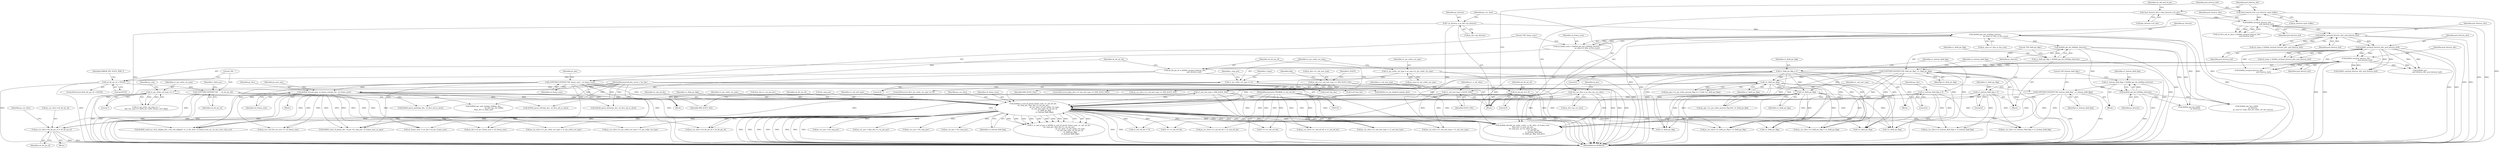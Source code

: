 digraph "0_Android_6c327afb263837bc90760c55c6605b26161a4eb9_0@pointer" {
"1001021" [label="(Call,ps_cur_slice->u4_idr_pic_id = u4_idr_pic_id)"];
"1000685" [label="(Call,COPYTHECONTEXT(\"SH:  \", u4_idr_pic_id))"];
"1000680" [label="(Call,u4_idr_pic_id > 65535)"];
"1000674" [label="(Call,u4_idr_pic_id = ih264d_uev(pu4_bitstrm_ofst,\n                                   pu4_bitstrm_buf))"];
"1000676" [label="(Call,ih264d_uev(pu4_bitstrm_ofst,\n                                   pu4_bitstrm_buf))"];
"1000400" [label="(Call,ih264d_uev(pu4_bitstrm_ofst, pu4_bitstrm_buf))"];
"1000269" [label="(Call,ih264d_uev(pu4_bitstrm_ofst, pu4_bitstrm_buf))"];
"1000229" [label="(Call,ih264d_uev(pu4_bitstrm_ofst,\n                                     pu4_bitstrm_buf))"];
"1000201" [label="(Call,*pu4_bitstrm_ofst = &ps_bitstrm->u4_ofst)"];
"1000195" [label="(Call,*pu4_bitstrm_buf = ps_bitstrm->pu4_buffer)"];
"1000873" [label="(Call,ih264d_is_end_of_pic(u2_frame_num, u1_nal_ref_idc,\n &s_tmp_poc, &ps_dec->s_cur_pic_poc,\n                                            ps_cur_slice, u1_pic_order_cnt_type,\n                                            u1_nal_unit_type, u4_idr_pic_id,\n                                            u1_field_pic_flag,\n                                            u1_bottom_field_flag))"];
"1000524" [label="(Call,ih264d_decode_gaps_in_frame_num(ps_dec, u2_frame_num))"];
"1000157" [label="(MethodParameterIn,dec_struct_t *ps_dec)"];
"1000454" [label="(Call,COPYTHECONTEXT(\"SH: frame_num\", u2_frame_num))"];
"1000447" [label="(Call,u2_frame_num = ih264d_get_bits_h264(ps_bitstrm,\n                                         ps_seq->u1_bits_in_frm_num))"];
"1000449" [label="(Call,ih264d_get_bits_h264(ps_bitstrm,\n                                         ps_seq->u1_bits_in_frm_num))"];
"1000160" [label="(Call,* ps_bitstrm = ps_dec->ps_bitstrm)"];
"1000156" [label="(MethodParameterIn,UWORD8 u1_nal_ref_idc)"];
"1000168" [label="(Call,*ps_cur_slice = ps_dec->ps_cur_slice)"];
"1000784" [label="(Call,u1_pic_order_cnt_type == 1)"];
"1000713" [label="(Call,u1_pic_order_cnt_type == 0)"];
"1000707" [label="(Call,u1_pic_order_cnt_type = ps_seq->u1_pic_order_cnt_type)"];
"1000671" [label="(Call,u1_nal_unit_type = IDR_SLICE_NAL)"];
"1000312" [label="(Call,ps_dec->u1_nal_unit_type == IDR_SLICE_NAL)"];
"1000665" [label="(Call,u1_nal_unit_type = SLICE_NAL)"];
"1000188" [label="(Call,u4_idr_pic_id = 0)"];
"1000753" [label="(Call,!u1_field_pic_flag)"];
"1000652" [label="(Call,u1_field_pic_flag = 0)"];
"1000618" [label="(Call,COPYTHECONTEXT(\"SH: field_pic_flag\", u1_field_pic_flag))"];
"1000614" [label="(Call,u1_field_pic_flag = ih264d_get_bit_h264(ps_bitstrm))"];
"1000616" [label="(Call,ih264d_get_bit_h264(ps_bitstrm))"];
"1000813" [label="(Call,!u1_field_pic_flag)"];
"1000621" [label="(Call,u1_bottom_field_flag = 0)"];
"1000655" [label="(Call,u1_bottom_field_flag = 0)"];
"1000638" [label="(Call,COPYTHECONTEXT(\"SH: bottom_field_flag\", u1_bottom_field_flag))"];
"1000634" [label="(Call,u1_bottom_field_flag = ih264d_get_bit_h264(ps_bitstrm))"];
"1000636" [label="(Call,ih264d_get_bit_h264(ps_bitstrm))"];
"1000884" [label="(Identifier,u1_nal_unit_type)"];
"1000161" [label="(Identifier,ps_bitstrm)"];
"1000170" [label="(Call,ps_dec->ps_cur_slice)"];
"1001058" [label="(Call,ps_cur_slice->u1_pic_order_cnt_type = u1_pic_order_cnt_type)"];
"1000398" [label="(Call,u4_temp = ih264d_uev(pu4_bitstrm_ofst, pu4_bitstrm_buf))"];
"1001579" [label="(Call,!u1_field_pic_flag)"];
"1000316" [label="(Identifier,IDR_SLICE_NAL)"];
"1000625" [label="(Identifier,u1_field_pic_flag)"];
"1001617" [label="(Call,ih264d_get_next_display_field(ps_dec,\n                                          ps_dec->ps_out_buffer,\n &(ps_dec->s_disp_op)))"];
"1001028" [label="(Identifier,ps_cur_slice)"];
"1000882" [label="(Identifier,ps_cur_slice)"];
"1001071" [label="(Call,!u1_field_pic_flag)"];
"1001217" [label="(Call,ih264d_err_pic_dispbuf_mgr(ps_dec))"];
"1000637" [label="(Identifier,ps_bitstrm)"];
"1001026" [label="(Call,ps_cur_slice->u1_field_pic_flag = u1_field_pic_flag)"];
"1001053" [label="(Call,ps_cur_slice->u1_nal_ref_idc = u1_nal_ref_idc)"];
"1000620" [label="(Identifier,u1_field_pic_flag)"];
"1000672" [label="(Identifier,u1_nal_unit_type)"];
"1000190" [label="(Literal,0)"];
"1000523" [label="(Block,)"];
"1000319" [label="(Identifier,skip)"];
"1000615" [label="(Identifier,u1_field_pic_flag)"];
"1000636" [label="(Call,ih264d_get_bit_h264(ps_bitstrm))"];
"1001008" [label="(Block,)"];
"1001091" [label="(Call,ps_cur_poc = &s_tmp_poc)"];
"1001839" [label="(Call,0 == u1_nal_ref_idc)"];
"1000640" [label="(Identifier,u1_bottom_field_flag)"];
"1000613" [label="(Block,)"];
"1002606" [label="(MethodReturn,WORD32)"];
"1000619" [label="(Literal,\"SH: field_pic_flag\")"];
"1000451" [label="(Call,ps_seq->u1_bits_in_frm_num)"];
"1001025" [label="(Identifier,u4_idr_pic_id)"];
"1000313" [label="(Call,ps_dec->u1_nal_unit_type)"];
"1000524" [label="(Call,ih264d_decode_gaps_in_frame_num(ps_dec, u2_frame_num))"];
"1001454" [label="(Call,ps_cur_slice->u4_idr_pic_id = u4_idr_pic_id)"];
"1001672" [label="(Call,(void *)ps_dec)"];
"1000708" [label="(Identifier,u1_pic_order_cnt_type)"];
"1000985" [label="(Call,ps_cur_poc = &ps_dec->s_cur_pic_poc)"];
"1000227" [label="(Call,u2_first_mb_in_slice = ih264d_uev(pu4_bitstrm_ofst,\n                                     pu4_bitstrm_buf))"];
"1001017" [label="(Call,ps_cur_poc = &s_tmp_poc)"];
"1000311" [label="(ControlStructure,if(ps_dec->u1_nal_unit_type == IDR_SLICE_NAL))"];
"1000448" [label="(Identifier,u2_frame_num)"];
"1000783" [label="(Call,u1_pic_order_cnt_type == 1\n && (!ps_seq->u1_delta_pic_order_always_zero_flag))"];
"1000656" [label="(Identifier,u1_bottom_field_flag)"];
"1000678" [label="(Identifier,pu4_bitstrm_buf)"];
"1001562" [label="(Call,!u1_field_pic_flag)"];
"1000461" [label="(Identifier,ps_dec)"];
"1000686" [label="(Literal,\"SH:  \")"];
"1000651" [label="(Block,)"];
"1000270" [label="(Identifier,pu4_bitstrm_ofst)"];
"1000400" [label="(Call,ih264d_uev(pu4_bitstrm_ofst, pu4_bitstrm_buf))"];
"1000202" [label="(Identifier,pu4_bitstrm_ofst)"];
"1000874" [label="(Identifier,u2_frame_num)"];
"1001788" [label="(Call,ps_err->u4_frm_sei_sync == u2_frame_num)"];
"1000789" [label="(Identifier,ps_seq)"];
"1000666" [label="(Identifier,u1_nal_unit_type)"];
"1001496" [label="(Call,ps_cur_slice->u1_nal_ref_idc = u1_nal_ref_idc)"];
"1000617" [label="(Identifier,ps_bitstrm)"];
"1000623" [label="(Literal,0)"];
"1000156" [label="(MethodParameterIn,UWORD8 u1_nal_ref_idc)"];
"1000655" [label="(Call,u1_bottom_field_flag = 0)"];
"1000177" [label="(Identifier,i4_poc)"];
"1000626" [label="(Block,)"];
"1000639" [label="(Literal,\"SH: bottom_field_flag\")"];
"1000267" [label="(Call,u4_temp = ih264d_uev(pu4_bitstrm_ofst, pu4_bitstrm_buf))"];
"1000904" [label="(Call,!u1_field_pic_flag)"];
"1000456" [label="(Identifier,u2_frame_num)"];
"1001118" [label="(Call,ps_cur_poc = &s_tmp_poc)"];
"1000402" [label="(Identifier,pu4_bitstrm_buf)"];
"1000747" [label="(Call,(ps_pps->u1_pic_order_present_flag == 1) && (!u1_field_pic_flag))"];
"1000754" [label="(Identifier,u1_field_pic_flag)"];
"1000676" [label="(Call,ih264d_uev(pu4_bitstrm_ofst,\n                                   pu4_bitstrm_buf))"];
"1000875" [label="(Identifier,u1_nal_ref_idc)"];
"1000918" [label="(Call,u2_frame_num != ps_dec->u2_prv_frame_num)"];
"1000188" [label="(Call,u4_idr_pic_id = 0)"];
"1001031" [label="(Call,ps_cur_slice->u1_bottom_field_flag = u1_bottom_field_flag)"];
"1000674" [label="(Call,u4_idr_pic_id = ih264d_uev(pu4_bitstrm_ofst,\n                                   pu4_bitstrm_buf))"];
"1000814" [label="(Identifier,u1_field_pic_flag)"];
"1000622" [label="(Identifier,u1_bottom_field_flag)"];
"1000886" [label="(Identifier,u1_field_pic_flag)"];
"1000653" [label="(Identifier,u1_field_pic_flag)"];
"1000690" [label="(Identifier,i_delta_poc)"];
"1000667" [label="(Identifier,SLICE_NAL)"];
"1000670" [label="(Block,)"];
"1000652" [label="(Call,u1_field_pic_flag = 0)"];
"1001139" [label="(Call,ih264d_mark_err_slice_skip(ps_dec, num_mb_skipped, u1_is_idr_slice, u2_frame_num, ps_cur_poc, prev_slice_err))"];
"1000839" [label="(Call,ih264d_uev(pu4_bitstrm_ofst, pu4_bitstrm_buf))"];
"1000679" [label="(ControlStructure,if(u4_idr_pic_id > 65535))"];
"1000230" [label="(Identifier,pu4_bitstrm_ofst)"];
"1000809" [label="(Call,ps_pps->u1_pic_order_present_flag && !u1_field_pic_flag)"];
"1000813" [label="(Call,!u1_field_pic_flag)"];
"1001270" [label="(Call,ps_dec->u2_prv_frame_num = u2_frame_num)"];
"1001376" [label="(Call,ih264d_decode_pic_order_cnt(u1_is_idr_slice, u2_frame_num,\n &ps_dec->s_prev_pic_poc,\n &s_tmp_poc, ps_cur_slice, ps_pps,\n                                          u1_nal_ref_idc,\n                                          u1_bottom_field_flag,\n                                          u1_field_pic_flag, &i4_poc))"];
"1000634" [label="(Call,u1_bottom_field_flag = ih264d_get_bit_h264(ps_bitstrm))"];
"1000718" [label="(Identifier,i_temp)"];
"1000196" [label="(Identifier,pu4_bitstrm_buf)"];
"1000883" [label="(Identifier,u1_pic_order_cnt_type)"];
"1000714" [label="(Identifier,u1_pic_order_cnt_type)"];
"1000160" [label="(Call,* ps_bitstrm = ps_dec->ps_bitstrm)"];
"1000707" [label="(Call,u1_pic_order_cnt_type = ps_seq->u1_pic_order_cnt_type)"];
"1000669" [label="(Identifier,u1_is_idr_slice)"];
"1000195" [label="(Call,*pu4_bitstrm_buf = ps_bitstrm->pu4_buffer)"];
"1000685" [label="(Call,COPYTHECONTEXT(\"SH:  \", u4_idr_pic_id))"];
"1000638" [label="(Call,COPYTHECONTEXT(\"SH: bottom_field_flag\", u1_bottom_field_flag))"];
"1000771" [label="(Identifier,s_tmp_poc)"];
"1000614" [label="(Call,u1_field_pic_flag = ih264d_get_bit_h264(ps_bitstrm))"];
"1000712" [label="(ControlStructure,if(u1_pic_order_cnt_type == 0))"];
"1000753" [label="(Call,!u1_field_pic_flag)"];
"1000218" [label="(Identifier,u4_call_end_of_pic)"];
"1000635" [label="(Identifier,u1_bottom_field_flag)"];
"1000786" [label="(Literal,1)"];
"1000715" [label="(Literal,0)"];
"1000671" [label="(Call,u1_nal_unit_type = IDR_SLICE_NAL)"];
"1000621" [label="(Call,u1_bottom_field_flag = 0)"];
"1001501" [label="(Call,ps_cur_slice->u1_pic_order_cnt_type = u1_pic_order_cnt_type)"];
"1000189" [label="(Identifier,u4_idr_pic_id)"];
"1000616" [label="(Call,ih264d_get_bit_h264(ps_bitstrm))"];
"1000312" [label="(Call,ps_dec->u1_nal_unit_type == IDR_SLICE_NAL)"];
"1001022" [label="(Call,ps_cur_slice->u4_idr_pic_id)"];
"1000675" [label="(Identifier,u4_idr_pic_id)"];
"1001824" [label="(Call,0 == u1_nal_ref_idc)"];
"1000454" [label="(Call,COPYTHECONTEXT(\"SH: frame_num\", u2_frame_num))"];
"1000330" [label="(Identifier,I_SLICE)"];
"1001043" [label="(Call,ps_cur_slice->u1_nal_unit_type = u1_nal_unit_type)"];
"1000401" [label="(Identifier,pu4_bitstrm_ofst)"];
"1000887" [label="(Identifier,u1_bottom_field_flag)"];
"1000162" [label="(Call,ps_dec->ps_bitstrm)"];
"1000231" [label="(Identifier,pu4_bitstrm_buf)"];
"1000169" [label="(Identifier,ps_cur_slice)"];
"1000665" [label="(Call,u1_nal_unit_type = SLICE_NAL)"];
"1000455" [label="(Literal,\"SH: frame_num\")"];
"1000682" [label="(Literal,65535)"];
"1000450" [label="(Identifier,ps_bitstrm)"];
"1000526" [label="(Identifier,u2_frame_num)"];
"1000713" [label="(Call,u1_pic_order_cnt_type == 0)"];
"1000677" [label="(Identifier,pu4_bitstrm_ofst)"];
"1001486" [label="(Call,ps_cur_slice->u1_nal_unit_type = u1_nal_unit_type)"];
"1000660" [label="(Identifier,ps_dec)"];
"1000197" [label="(Call,ps_bitstrm->pu4_buffer)"];
"1000654" [label="(Literal,0)"];
"1001469" [label="(Call,ps_cur_slice->u1_bottom_field_flag = u1_bottom_field_flag)"];
"1000681" [label="(Identifier,u4_idr_pic_id)"];
"1000229" [label="(Call,ih264d_uev(pu4_bitstrm_ofst,\n                                     pu4_bitstrm_buf))"];
"1000878" [label="(Call,&ps_dec->s_cur_pic_poc)"];
"1000203" [label="(Call,&ps_bitstrm->u4_ofst)"];
"1002490" [label="(Call,ih264d_parse_bslice(ps_dec, u2_first_mb_in_slice))"];
"1001464" [label="(Call,ps_cur_slice->u1_field_pic_flag = u1_field_pic_flag)"];
"1001716" [label="(Call,(void *)ps_dec)"];
"1000201" [label="(Call,*pu4_bitstrm_ofst = &ps_bitstrm->u4_ofst)"];
"1000684" [label="(Identifier,ERROR_INV_SLICE_HDR_T)"];
"1000760" [label="(Call,ih264d_sev(\n                            pu4_bitstrm_ofst, pu4_bitstrm_buf))"];
"1000618" [label="(Call,COPYTHECONTEXT(\"SH: field_pic_flag\", u1_field_pic_flag))"];
"1000657" [label="(Literal,0)"];
"1000798" [label="(Call,ih264d_sev(pu4_bitstrm_ofst,\n                                                         pu4_bitstrm_buf))"];
"1000873" [label="(Call,ih264d_is_end_of_pic(u2_frame_num, u1_nal_ref_idc,\n &s_tmp_poc, &ps_dec->s_cur_pic_poc,\n                                            ps_cur_slice, u1_pic_order_cnt_type,\n                                            u1_nal_unit_type, u4_idr_pic_id,\n                                            u1_field_pic_flag,\n                                            u1_bottom_field_flag))"];
"1001598" [label="(Call,ih264d_start_of_pic(ps_dec, i4_poc, &s_tmp_poc, u2_frame_num, ps_pps))"];
"1000157" [label="(MethodParameterIn,dec_struct_t *ps_dec)"];
"1000784" [label="(Call,u1_pic_order_cnt_type == 1)"];
"1000271" [label="(Identifier,pu4_bitstrm_buf)"];
"1000269" [label="(Call,ih264d_uev(pu4_bitstrm_ofst, pu4_bitstrm_buf))"];
"1000885" [label="(Identifier,u4_idr_pic_id)"];
"1000529" [label="(Identifier,ps_prev_poc)"];
"1000158" [label="(Block,)"];
"1000871" [label="(Call,i1_is_end_of_poc = ih264d_is_end_of_pic(u2_frame_num, u1_nal_ref_idc,\n &s_tmp_poc, &ps_dec->s_cur_pic_poc,\n                                            ps_cur_slice, u1_pic_order_cnt_type,\n                                            u1_nal_unit_type, u4_idr_pic_id,\n                                            u1_field_pic_flag,\n                                            u1_bottom_field_flag))"];
"1000993" [label="(Call,ps_cur_slice->u1_nal_unit_type == IDR_SLICE_NAL)"];
"1000719" [label="(Call,ih264d_get_bits_h264(\n                        ps_bitstrm,\n                        ps_seq->u1_log2_max_pic_order_cnt_lsb_minus))"];
"1000876" [label="(Call,&s_tmp_poc)"];
"1002456" [label="(Call,ih264d_parse_pslice(ps_dec, u2_first_mb_in_slice))"];
"1000680" [label="(Call,u4_idr_pic_id > 65535)"];
"1002523" [label="(Call,u1_nal_ref_idc != 0)"];
"1000525" [label="(Identifier,ps_dec)"];
"1000785" [label="(Identifier,u1_pic_order_cnt_type)"];
"1000709" [label="(Call,ps_seq->u1_pic_order_cnt_type)"];
"1000447" [label="(Call,u2_frame_num = ih264d_get_bits_h264(ps_bitstrm,\n                                         ps_seq->u1_bits_in_frm_num))"];
"1001021" [label="(Call,ps_cur_slice->u4_idr_pic_id = u4_idr_pic_id)"];
"1000687" [label="(Identifier,u4_idr_pic_id)"];
"1001532" [label="(Call,ih264d_get_bit_h264(\n                        ps_bitstrm))"];
"1000168" [label="(Call,*ps_cur_slice = ps_dec->ps_cur_slice)"];
"1000449" [label="(Call,ih264d_get_bits_h264(ps_bitstrm,\n                                         ps_seq->u1_bits_in_frm_num))"];
"1002421" [label="(Call,ih264d_parse_islice(ps_dec, u2_first_mb_in_slice))"];
"1000673" [label="(Identifier,IDR_SLICE_NAL)"];
"1001021" -> "1001008"  [label="AST: "];
"1001021" -> "1001025"  [label="CFG: "];
"1001022" -> "1001021"  [label="AST: "];
"1001025" -> "1001021"  [label="AST: "];
"1001028" -> "1001021"  [label="CFG: "];
"1001021" -> "1002606"  [label="DDG: "];
"1001021" -> "1002606"  [label="DDG: "];
"1000685" -> "1001021"  [label="DDG: "];
"1000873" -> "1001021"  [label="DDG: "];
"1000188" -> "1001021"  [label="DDG: "];
"1000685" -> "1000670"  [label="AST: "];
"1000685" -> "1000687"  [label="CFG: "];
"1000686" -> "1000685"  [label="AST: "];
"1000687" -> "1000685"  [label="AST: "];
"1000690" -> "1000685"  [label="CFG: "];
"1000685" -> "1002606"  [label="DDG: "];
"1000685" -> "1002606"  [label="DDG: "];
"1000680" -> "1000685"  [label="DDG: "];
"1000685" -> "1000873"  [label="DDG: "];
"1000685" -> "1001454"  [label="DDG: "];
"1000680" -> "1000679"  [label="AST: "];
"1000680" -> "1000682"  [label="CFG: "];
"1000681" -> "1000680"  [label="AST: "];
"1000682" -> "1000680"  [label="AST: "];
"1000684" -> "1000680"  [label="CFG: "];
"1000686" -> "1000680"  [label="CFG: "];
"1000680" -> "1002606"  [label="DDG: "];
"1000680" -> "1002606"  [label="DDG: "];
"1000674" -> "1000680"  [label="DDG: "];
"1000674" -> "1000670"  [label="AST: "];
"1000674" -> "1000676"  [label="CFG: "];
"1000675" -> "1000674"  [label="AST: "];
"1000676" -> "1000674"  [label="AST: "];
"1000681" -> "1000674"  [label="CFG: "];
"1000674" -> "1002606"  [label="DDG: "];
"1000676" -> "1000674"  [label="DDG: "];
"1000676" -> "1000674"  [label="DDG: "];
"1000676" -> "1000678"  [label="CFG: "];
"1000677" -> "1000676"  [label="AST: "];
"1000678" -> "1000676"  [label="AST: "];
"1000676" -> "1002606"  [label="DDG: "];
"1000676" -> "1002606"  [label="DDG: "];
"1000400" -> "1000676"  [label="DDG: "];
"1000400" -> "1000676"  [label="DDG: "];
"1000676" -> "1000760"  [label="DDG: "];
"1000676" -> "1000760"  [label="DDG: "];
"1000676" -> "1000798"  [label="DDG: "];
"1000676" -> "1000798"  [label="DDG: "];
"1000676" -> "1000839"  [label="DDG: "];
"1000676" -> "1000839"  [label="DDG: "];
"1000400" -> "1000398"  [label="AST: "];
"1000400" -> "1000402"  [label="CFG: "];
"1000401" -> "1000400"  [label="AST: "];
"1000402" -> "1000400"  [label="AST: "];
"1000398" -> "1000400"  [label="CFG: "];
"1000400" -> "1002606"  [label="DDG: "];
"1000400" -> "1002606"  [label="DDG: "];
"1000400" -> "1000398"  [label="DDG: "];
"1000400" -> "1000398"  [label="DDG: "];
"1000269" -> "1000400"  [label="DDG: "];
"1000269" -> "1000400"  [label="DDG: "];
"1000400" -> "1000760"  [label="DDG: "];
"1000400" -> "1000760"  [label="DDG: "];
"1000400" -> "1000798"  [label="DDG: "];
"1000400" -> "1000798"  [label="DDG: "];
"1000400" -> "1000839"  [label="DDG: "];
"1000400" -> "1000839"  [label="DDG: "];
"1000269" -> "1000267"  [label="AST: "];
"1000269" -> "1000271"  [label="CFG: "];
"1000270" -> "1000269"  [label="AST: "];
"1000271" -> "1000269"  [label="AST: "];
"1000267" -> "1000269"  [label="CFG: "];
"1000269" -> "1002606"  [label="DDG: "];
"1000269" -> "1002606"  [label="DDG: "];
"1000269" -> "1000267"  [label="DDG: "];
"1000269" -> "1000267"  [label="DDG: "];
"1000229" -> "1000269"  [label="DDG: "];
"1000229" -> "1000269"  [label="DDG: "];
"1000229" -> "1000227"  [label="AST: "];
"1000229" -> "1000231"  [label="CFG: "];
"1000230" -> "1000229"  [label="AST: "];
"1000231" -> "1000229"  [label="AST: "];
"1000227" -> "1000229"  [label="CFG: "];
"1000229" -> "1002606"  [label="DDG: "];
"1000229" -> "1002606"  [label="DDG: "];
"1000229" -> "1000227"  [label="DDG: "];
"1000229" -> "1000227"  [label="DDG: "];
"1000201" -> "1000229"  [label="DDG: "];
"1000195" -> "1000229"  [label="DDG: "];
"1000201" -> "1000158"  [label="AST: "];
"1000201" -> "1000203"  [label="CFG: "];
"1000202" -> "1000201"  [label="AST: "];
"1000203" -> "1000201"  [label="AST: "];
"1000218" -> "1000201"  [label="CFG: "];
"1000201" -> "1002606"  [label="DDG: "];
"1000195" -> "1000158"  [label="AST: "];
"1000195" -> "1000197"  [label="CFG: "];
"1000196" -> "1000195"  [label="AST: "];
"1000197" -> "1000195"  [label="AST: "];
"1000202" -> "1000195"  [label="CFG: "];
"1000195" -> "1002606"  [label="DDG: "];
"1000873" -> "1000871"  [label="AST: "];
"1000873" -> "1000887"  [label="CFG: "];
"1000874" -> "1000873"  [label="AST: "];
"1000875" -> "1000873"  [label="AST: "];
"1000876" -> "1000873"  [label="AST: "];
"1000878" -> "1000873"  [label="AST: "];
"1000882" -> "1000873"  [label="AST: "];
"1000883" -> "1000873"  [label="AST: "];
"1000884" -> "1000873"  [label="AST: "];
"1000885" -> "1000873"  [label="AST: "];
"1000886" -> "1000873"  [label="AST: "];
"1000887" -> "1000873"  [label="AST: "];
"1000871" -> "1000873"  [label="CFG: "];
"1000873" -> "1002606"  [label="DDG: "];
"1000873" -> "1002606"  [label="DDG: "];
"1000873" -> "1002606"  [label="DDG: "];
"1000873" -> "1002606"  [label="DDG: "];
"1000873" -> "1002606"  [label="DDG: "];
"1000873" -> "1002606"  [label="DDG: "];
"1000873" -> "1002606"  [label="DDG: "];
"1000873" -> "1002606"  [label="DDG: "];
"1000873" -> "1002606"  [label="DDG: "];
"1000873" -> "1002606"  [label="DDG: "];
"1000873" -> "1000871"  [label="DDG: "];
"1000873" -> "1000871"  [label="DDG: "];
"1000873" -> "1000871"  [label="DDG: "];
"1000873" -> "1000871"  [label="DDG: "];
"1000873" -> "1000871"  [label="DDG: "];
"1000873" -> "1000871"  [label="DDG: "];
"1000873" -> "1000871"  [label="DDG: "];
"1000873" -> "1000871"  [label="DDG: "];
"1000873" -> "1000871"  [label="DDG: "];
"1000873" -> "1000871"  [label="DDG: "];
"1000524" -> "1000873"  [label="DDG: "];
"1000454" -> "1000873"  [label="DDG: "];
"1000156" -> "1000873"  [label="DDG: "];
"1000168" -> "1000873"  [label="DDG: "];
"1000784" -> "1000873"  [label="DDG: "];
"1000671" -> "1000873"  [label="DDG: "];
"1000665" -> "1000873"  [label="DDG: "];
"1000188" -> "1000873"  [label="DDG: "];
"1000753" -> "1000873"  [label="DDG: "];
"1000813" -> "1000873"  [label="DDG: "];
"1000652" -> "1000873"  [label="DDG: "];
"1000618" -> "1000873"  [label="DDG: "];
"1000621" -> "1000873"  [label="DDG: "];
"1000655" -> "1000873"  [label="DDG: "];
"1000638" -> "1000873"  [label="DDG: "];
"1000873" -> "1000904"  [label="DDG: "];
"1000873" -> "1000918"  [label="DDG: "];
"1000873" -> "1000985"  [label="DDG: "];
"1000873" -> "1001017"  [label="DDG: "];
"1000873" -> "1001026"  [label="DDG: "];
"1000873" -> "1001031"  [label="DDG: "];
"1000873" -> "1001043"  [label="DDG: "];
"1000873" -> "1001053"  [label="DDG: "];
"1000873" -> "1001058"  [label="DDG: "];
"1000873" -> "1001071"  [label="DDG: "];
"1000873" -> "1001091"  [label="DDG: "];
"1000873" -> "1001118"  [label="DDG: "];
"1000873" -> "1001139"  [label="DDG: "];
"1000873" -> "1001270"  [label="DDG: "];
"1000873" -> "1001376"  [label="DDG: "];
"1000873" -> "1001376"  [label="DDG: "];
"1000873" -> "1001376"  [label="DDG: "];
"1000873" -> "1001376"  [label="DDG: "];
"1000873" -> "1001376"  [label="DDG: "];
"1000873" -> "1001376"  [label="DDG: "];
"1000873" -> "1001454"  [label="DDG: "];
"1000873" -> "1001464"  [label="DDG: "];
"1000873" -> "1001469"  [label="DDG: "];
"1000873" -> "1001486"  [label="DDG: "];
"1000873" -> "1001496"  [label="DDG: "];
"1000873" -> "1001501"  [label="DDG: "];
"1000873" -> "1001562"  [label="DDG: "];
"1000873" -> "1001579"  [label="DDG: "];
"1000873" -> "1001598"  [label="DDG: "];
"1000873" -> "1001598"  [label="DDG: "];
"1000873" -> "1001788"  [label="DDG: "];
"1000873" -> "1001824"  [label="DDG: "];
"1000873" -> "1001839"  [label="DDG: "];
"1000873" -> "1002523"  [label="DDG: "];
"1000524" -> "1000523"  [label="AST: "];
"1000524" -> "1000526"  [label="CFG: "];
"1000525" -> "1000524"  [label="AST: "];
"1000526" -> "1000524"  [label="AST: "];
"1000529" -> "1000524"  [label="CFG: "];
"1000524" -> "1002606"  [label="DDG: "];
"1000524" -> "1002606"  [label="DDG: "];
"1000524" -> "1002606"  [label="DDG: "];
"1000157" -> "1000524"  [label="DDG: "];
"1000454" -> "1000524"  [label="DDG: "];
"1000524" -> "1000918"  [label="DDG: "];
"1000524" -> "1001139"  [label="DDG: "];
"1000524" -> "1001139"  [label="DDG: "];
"1000524" -> "1001270"  [label="DDG: "];
"1000524" -> "1001376"  [label="DDG: "];
"1000524" -> "1001598"  [label="DDG: "];
"1000524" -> "1001598"  [label="DDG: "];
"1000524" -> "1001617"  [label="DDG: "];
"1000524" -> "1001788"  [label="DDG: "];
"1000524" -> "1002421"  [label="DDG: "];
"1000524" -> "1002456"  [label="DDG: "];
"1000524" -> "1002490"  [label="DDG: "];
"1000157" -> "1000154"  [label="AST: "];
"1000157" -> "1002606"  [label="DDG: "];
"1000157" -> "1001139"  [label="DDG: "];
"1000157" -> "1001217"  [label="DDG: "];
"1000157" -> "1001598"  [label="DDG: "];
"1000157" -> "1001617"  [label="DDG: "];
"1000157" -> "1001672"  [label="DDG: "];
"1000157" -> "1001716"  [label="DDG: "];
"1000157" -> "1002421"  [label="DDG: "];
"1000157" -> "1002456"  [label="DDG: "];
"1000157" -> "1002490"  [label="DDG: "];
"1000454" -> "1000158"  [label="AST: "];
"1000454" -> "1000456"  [label="CFG: "];
"1000455" -> "1000454"  [label="AST: "];
"1000456" -> "1000454"  [label="AST: "];
"1000461" -> "1000454"  [label="CFG: "];
"1000454" -> "1002606"  [label="DDG: "];
"1000454" -> "1002606"  [label="DDG: "];
"1000447" -> "1000454"  [label="DDG: "];
"1000454" -> "1000918"  [label="DDG: "];
"1000454" -> "1001139"  [label="DDG: "];
"1000454" -> "1001270"  [label="DDG: "];
"1000454" -> "1001376"  [label="DDG: "];
"1000454" -> "1001598"  [label="DDG: "];
"1000454" -> "1001788"  [label="DDG: "];
"1000447" -> "1000158"  [label="AST: "];
"1000447" -> "1000449"  [label="CFG: "];
"1000448" -> "1000447"  [label="AST: "];
"1000449" -> "1000447"  [label="AST: "];
"1000455" -> "1000447"  [label="CFG: "];
"1000447" -> "1002606"  [label="DDG: "];
"1000449" -> "1000447"  [label="DDG: "];
"1000449" -> "1000447"  [label="DDG: "];
"1000449" -> "1000451"  [label="CFG: "];
"1000450" -> "1000449"  [label="AST: "];
"1000451" -> "1000449"  [label="AST: "];
"1000449" -> "1002606"  [label="DDG: "];
"1000449" -> "1002606"  [label="DDG: "];
"1000160" -> "1000449"  [label="DDG: "];
"1000449" -> "1000616"  [label="DDG: "];
"1000449" -> "1000719"  [label="DDG: "];
"1000449" -> "1001532"  [label="DDG: "];
"1000160" -> "1000158"  [label="AST: "];
"1000160" -> "1000162"  [label="CFG: "];
"1000161" -> "1000160"  [label="AST: "];
"1000162" -> "1000160"  [label="AST: "];
"1000169" -> "1000160"  [label="CFG: "];
"1000160" -> "1002606"  [label="DDG: "];
"1000160" -> "1002606"  [label="DDG: "];
"1000156" -> "1000154"  [label="AST: "];
"1000156" -> "1002606"  [label="DDG: "];
"1000156" -> "1001053"  [label="DDG: "];
"1000156" -> "1001376"  [label="DDG: "];
"1000156" -> "1001496"  [label="DDG: "];
"1000156" -> "1001824"  [label="DDG: "];
"1000156" -> "1001839"  [label="DDG: "];
"1000156" -> "1002523"  [label="DDG: "];
"1000168" -> "1000158"  [label="AST: "];
"1000168" -> "1000170"  [label="CFG: "];
"1000169" -> "1000168"  [label="AST: "];
"1000170" -> "1000168"  [label="AST: "];
"1000177" -> "1000168"  [label="CFG: "];
"1000168" -> "1002606"  [label="DDG: "];
"1000168" -> "1002606"  [label="DDG: "];
"1000168" -> "1001376"  [label="DDG: "];
"1000784" -> "1000783"  [label="AST: "];
"1000784" -> "1000786"  [label="CFG: "];
"1000785" -> "1000784"  [label="AST: "];
"1000786" -> "1000784"  [label="AST: "];
"1000789" -> "1000784"  [label="CFG: "];
"1000783" -> "1000784"  [label="CFG: "];
"1000784" -> "1002606"  [label="DDG: "];
"1000784" -> "1000783"  [label="DDG: "];
"1000784" -> "1000783"  [label="DDG: "];
"1000713" -> "1000784"  [label="DDG: "];
"1000784" -> "1001058"  [label="DDG: "];
"1000784" -> "1001501"  [label="DDG: "];
"1000713" -> "1000712"  [label="AST: "];
"1000713" -> "1000715"  [label="CFG: "];
"1000714" -> "1000713"  [label="AST: "];
"1000715" -> "1000713"  [label="AST: "];
"1000718" -> "1000713"  [label="CFG: "];
"1000771" -> "1000713"  [label="CFG: "];
"1000713" -> "1002606"  [label="DDG: "];
"1000713" -> "1002606"  [label="DDG: "];
"1000707" -> "1000713"  [label="DDG: "];
"1000707" -> "1000158"  [label="AST: "];
"1000707" -> "1000709"  [label="CFG: "];
"1000708" -> "1000707"  [label="AST: "];
"1000709" -> "1000707"  [label="AST: "];
"1000714" -> "1000707"  [label="CFG: "];
"1000707" -> "1002606"  [label="DDG: "];
"1000671" -> "1000670"  [label="AST: "];
"1000671" -> "1000673"  [label="CFG: "];
"1000672" -> "1000671"  [label="AST: "];
"1000673" -> "1000671"  [label="AST: "];
"1000675" -> "1000671"  [label="CFG: "];
"1000671" -> "1002606"  [label="DDG: "];
"1000671" -> "1002606"  [label="DDG: "];
"1000312" -> "1000671"  [label="DDG: "];
"1000671" -> "1001043"  [label="DDG: "];
"1000671" -> "1001486"  [label="DDG: "];
"1000312" -> "1000311"  [label="AST: "];
"1000312" -> "1000316"  [label="CFG: "];
"1000313" -> "1000312"  [label="AST: "];
"1000316" -> "1000312"  [label="AST: "];
"1000319" -> "1000312"  [label="CFG: "];
"1000330" -> "1000312"  [label="CFG: "];
"1000312" -> "1002606"  [label="DDG: "];
"1000312" -> "1002606"  [label="DDG: "];
"1000312" -> "1002606"  [label="DDG: "];
"1000312" -> "1000993"  [label="DDG: "];
"1000665" -> "1000158"  [label="AST: "];
"1000665" -> "1000667"  [label="CFG: "];
"1000666" -> "1000665"  [label="AST: "];
"1000667" -> "1000665"  [label="AST: "];
"1000669" -> "1000665"  [label="CFG: "];
"1000665" -> "1002606"  [label="DDG: "];
"1000665" -> "1002606"  [label="DDG: "];
"1000665" -> "1001043"  [label="DDG: "];
"1000665" -> "1001486"  [label="DDG: "];
"1000188" -> "1000158"  [label="AST: "];
"1000188" -> "1000190"  [label="CFG: "];
"1000189" -> "1000188"  [label="AST: "];
"1000190" -> "1000188"  [label="AST: "];
"1000196" -> "1000188"  [label="CFG: "];
"1000188" -> "1002606"  [label="DDG: "];
"1000188" -> "1001454"  [label="DDG: "];
"1000753" -> "1000747"  [label="AST: "];
"1000753" -> "1000754"  [label="CFG: "];
"1000754" -> "1000753"  [label="AST: "];
"1000747" -> "1000753"  [label="CFG: "];
"1000753" -> "1002606"  [label="DDG: "];
"1000753" -> "1000747"  [label="DDG: "];
"1000652" -> "1000753"  [label="DDG: "];
"1000618" -> "1000753"  [label="DDG: "];
"1000753" -> "1000813"  [label="DDG: "];
"1000753" -> "1000904"  [label="DDG: "];
"1000753" -> "1001026"  [label="DDG: "];
"1000753" -> "1001071"  [label="DDG: "];
"1000753" -> "1001376"  [label="DDG: "];
"1000753" -> "1001464"  [label="DDG: "];
"1000753" -> "1001562"  [label="DDG: "];
"1000753" -> "1001579"  [label="DDG: "];
"1000652" -> "1000651"  [label="AST: "];
"1000652" -> "1000654"  [label="CFG: "];
"1000653" -> "1000652"  [label="AST: "];
"1000654" -> "1000652"  [label="AST: "];
"1000656" -> "1000652"  [label="CFG: "];
"1000652" -> "1002606"  [label="DDG: "];
"1000652" -> "1000813"  [label="DDG: "];
"1000652" -> "1000904"  [label="DDG: "];
"1000652" -> "1001026"  [label="DDG: "];
"1000652" -> "1001071"  [label="DDG: "];
"1000652" -> "1001376"  [label="DDG: "];
"1000652" -> "1001464"  [label="DDG: "];
"1000652" -> "1001562"  [label="DDG: "];
"1000652" -> "1001579"  [label="DDG: "];
"1000618" -> "1000613"  [label="AST: "];
"1000618" -> "1000620"  [label="CFG: "];
"1000619" -> "1000618"  [label="AST: "];
"1000620" -> "1000618"  [label="AST: "];
"1000622" -> "1000618"  [label="CFG: "];
"1000618" -> "1002606"  [label="DDG: "];
"1000618" -> "1002606"  [label="DDG: "];
"1000614" -> "1000618"  [label="DDG: "];
"1000618" -> "1000813"  [label="DDG: "];
"1000618" -> "1000904"  [label="DDG: "];
"1000618" -> "1001026"  [label="DDG: "];
"1000618" -> "1001071"  [label="DDG: "];
"1000618" -> "1001376"  [label="DDG: "];
"1000618" -> "1001464"  [label="DDG: "];
"1000618" -> "1001562"  [label="DDG: "];
"1000618" -> "1001579"  [label="DDG: "];
"1000614" -> "1000613"  [label="AST: "];
"1000614" -> "1000616"  [label="CFG: "];
"1000615" -> "1000614"  [label="AST: "];
"1000616" -> "1000614"  [label="AST: "];
"1000619" -> "1000614"  [label="CFG: "];
"1000614" -> "1002606"  [label="DDG: "];
"1000616" -> "1000614"  [label="DDG: "];
"1000616" -> "1000617"  [label="CFG: "];
"1000617" -> "1000616"  [label="AST: "];
"1000616" -> "1002606"  [label="DDG: "];
"1000616" -> "1000636"  [label="DDG: "];
"1000616" -> "1000719"  [label="DDG: "];
"1000616" -> "1001532"  [label="DDG: "];
"1000813" -> "1000809"  [label="AST: "];
"1000813" -> "1000814"  [label="CFG: "];
"1000814" -> "1000813"  [label="AST: "];
"1000809" -> "1000813"  [label="CFG: "];
"1000813" -> "1002606"  [label="DDG: "];
"1000813" -> "1000809"  [label="DDG: "];
"1000813" -> "1000904"  [label="DDG: "];
"1000813" -> "1001026"  [label="DDG: "];
"1000813" -> "1001071"  [label="DDG: "];
"1000813" -> "1001376"  [label="DDG: "];
"1000813" -> "1001464"  [label="DDG: "];
"1000813" -> "1001562"  [label="DDG: "];
"1000813" -> "1001579"  [label="DDG: "];
"1000621" -> "1000613"  [label="AST: "];
"1000621" -> "1000623"  [label="CFG: "];
"1000622" -> "1000621"  [label="AST: "];
"1000623" -> "1000621"  [label="AST: "];
"1000625" -> "1000621"  [label="CFG: "];
"1000621" -> "1002606"  [label="DDG: "];
"1000621" -> "1001031"  [label="DDG: "];
"1000621" -> "1001376"  [label="DDG: "];
"1000621" -> "1001469"  [label="DDG: "];
"1000655" -> "1000651"  [label="AST: "];
"1000655" -> "1000657"  [label="CFG: "];
"1000656" -> "1000655"  [label="AST: "];
"1000657" -> "1000655"  [label="AST: "];
"1000660" -> "1000655"  [label="CFG: "];
"1000655" -> "1002606"  [label="DDG: "];
"1000655" -> "1001031"  [label="DDG: "];
"1000655" -> "1001376"  [label="DDG: "];
"1000655" -> "1001469"  [label="DDG: "];
"1000638" -> "1000626"  [label="AST: "];
"1000638" -> "1000640"  [label="CFG: "];
"1000639" -> "1000638"  [label="AST: "];
"1000640" -> "1000638"  [label="AST: "];
"1000666" -> "1000638"  [label="CFG: "];
"1000638" -> "1002606"  [label="DDG: "];
"1000638" -> "1002606"  [label="DDG: "];
"1000634" -> "1000638"  [label="DDG: "];
"1000638" -> "1001031"  [label="DDG: "];
"1000638" -> "1001376"  [label="DDG: "];
"1000638" -> "1001469"  [label="DDG: "];
"1000634" -> "1000626"  [label="AST: "];
"1000634" -> "1000636"  [label="CFG: "];
"1000635" -> "1000634"  [label="AST: "];
"1000636" -> "1000634"  [label="AST: "];
"1000639" -> "1000634"  [label="CFG: "];
"1000634" -> "1002606"  [label="DDG: "];
"1000636" -> "1000634"  [label="DDG: "];
"1000636" -> "1000637"  [label="CFG: "];
"1000637" -> "1000636"  [label="AST: "];
"1000636" -> "1002606"  [label="DDG: "];
"1000636" -> "1000719"  [label="DDG: "];
"1000636" -> "1001532"  [label="DDG: "];
}
